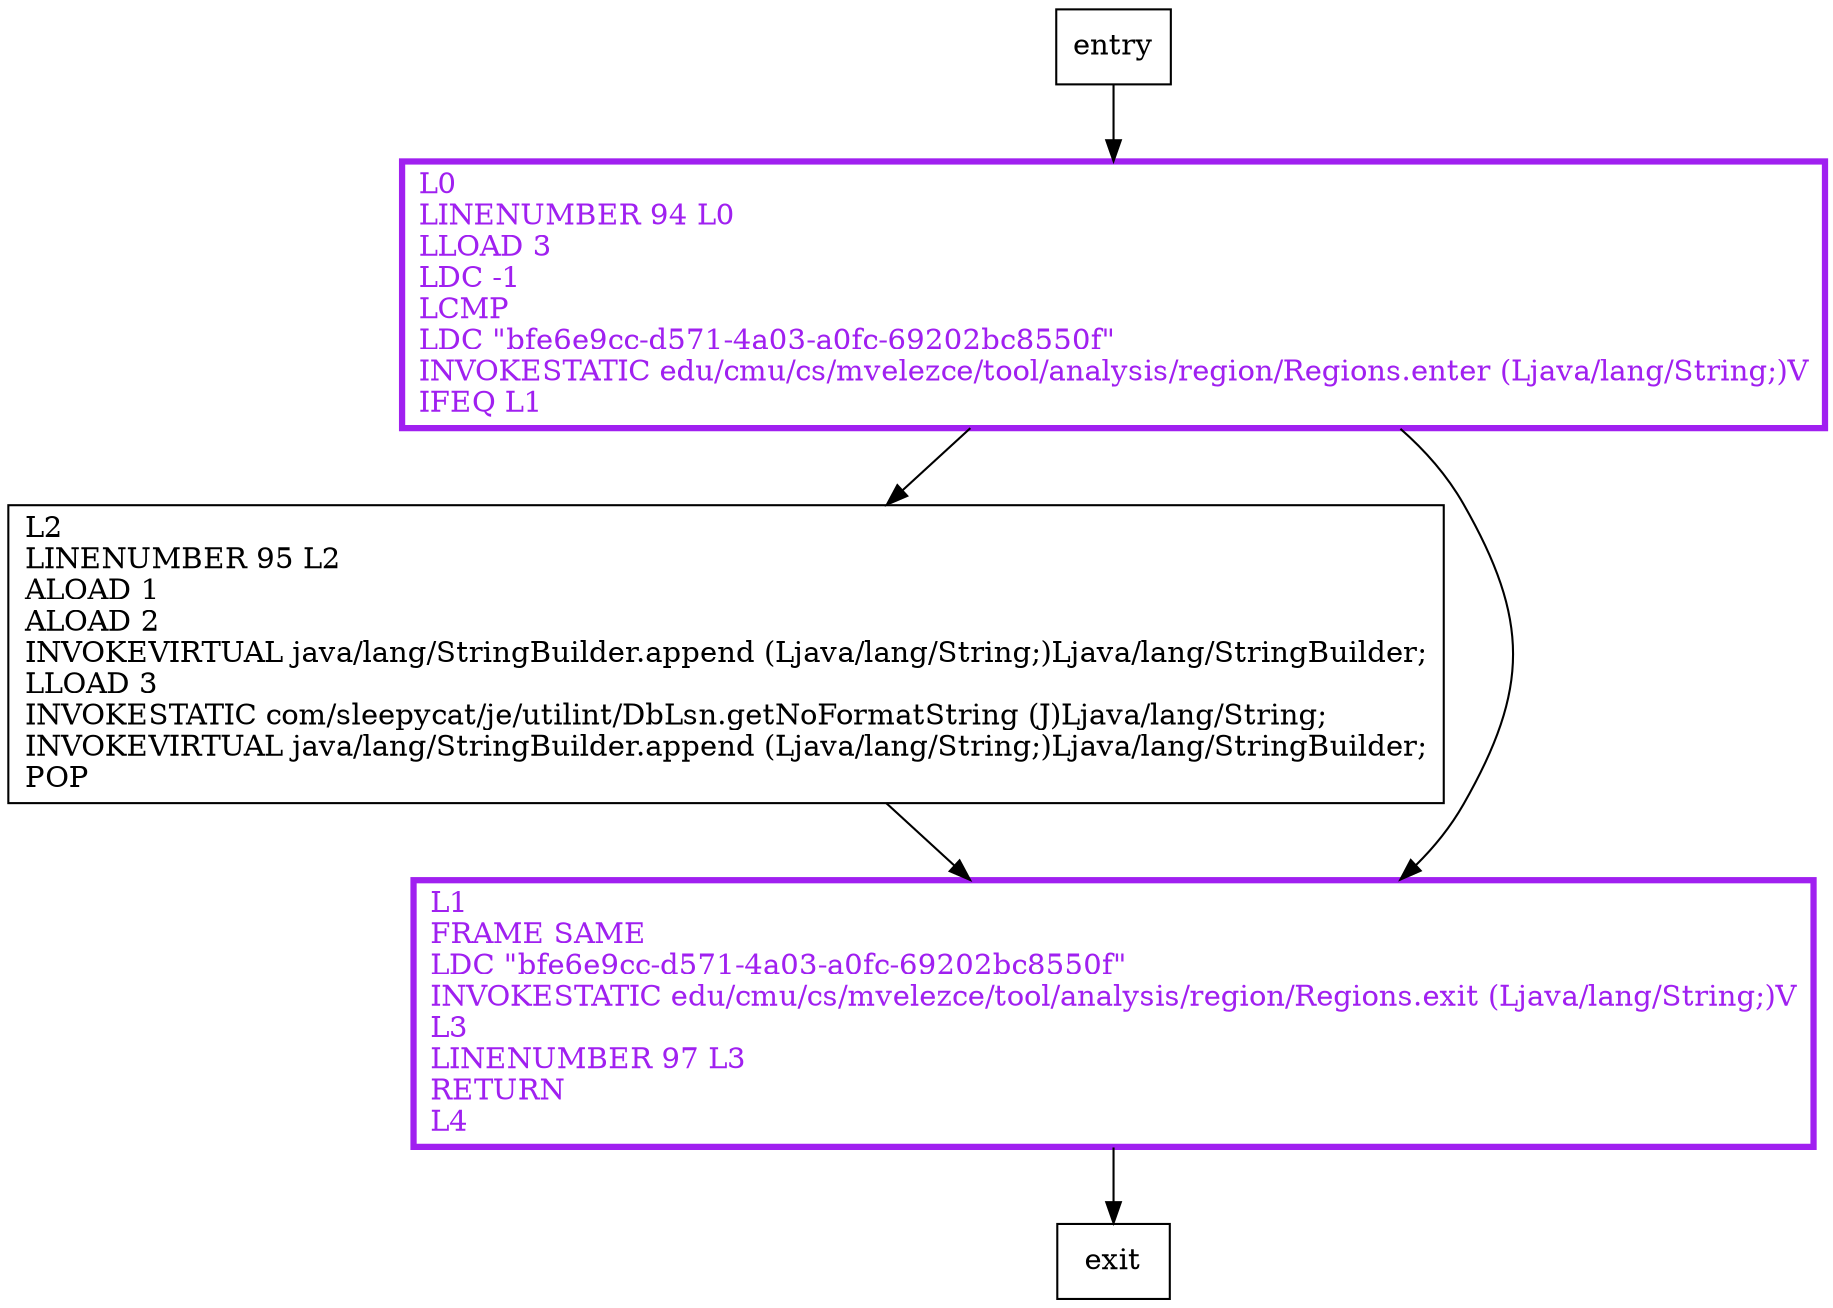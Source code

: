 digraph appendLsn {
node [shape=record];
216758017 [label="L2\lLINENUMBER 95 L2\lALOAD 1\lALOAD 2\lINVOKEVIRTUAL java/lang/StringBuilder.append (Ljava/lang/String;)Ljava/lang/StringBuilder;\lLLOAD 3\lINVOKESTATIC com/sleepycat/je/utilint/DbLsn.getNoFormatString (J)Ljava/lang/String;\lINVOKEVIRTUAL java/lang/StringBuilder.append (Ljava/lang/String;)Ljava/lang/StringBuilder;\lPOP\l"];
2124688514 [label="L0\lLINENUMBER 94 L0\lLLOAD 3\lLDC -1\lLCMP\lLDC \"bfe6e9cc-d571-4a03-a0fc-69202bc8550f\"\lINVOKESTATIC edu/cmu/cs/mvelezce/tool/analysis/region/Regions.enter (Ljava/lang/String;)V\lIFEQ L1\l"];
957559364 [label="L1\lFRAME SAME\lLDC \"bfe6e9cc-d571-4a03-a0fc-69202bc8550f\"\lINVOKESTATIC edu/cmu/cs/mvelezce/tool/analysis/region/Regions.exit (Ljava/lang/String;)V\lL3\lLINENUMBER 97 L3\lRETURN\lL4\l"];
entry;
exit;
entry -> 2124688514;
216758017 -> 957559364;
2124688514 -> 216758017;
2124688514 -> 957559364;
957559364 -> exit;
2124688514[fontcolor="purple", penwidth=3, color="purple"];
957559364[fontcolor="purple", penwidth=3, color="purple"];
}
